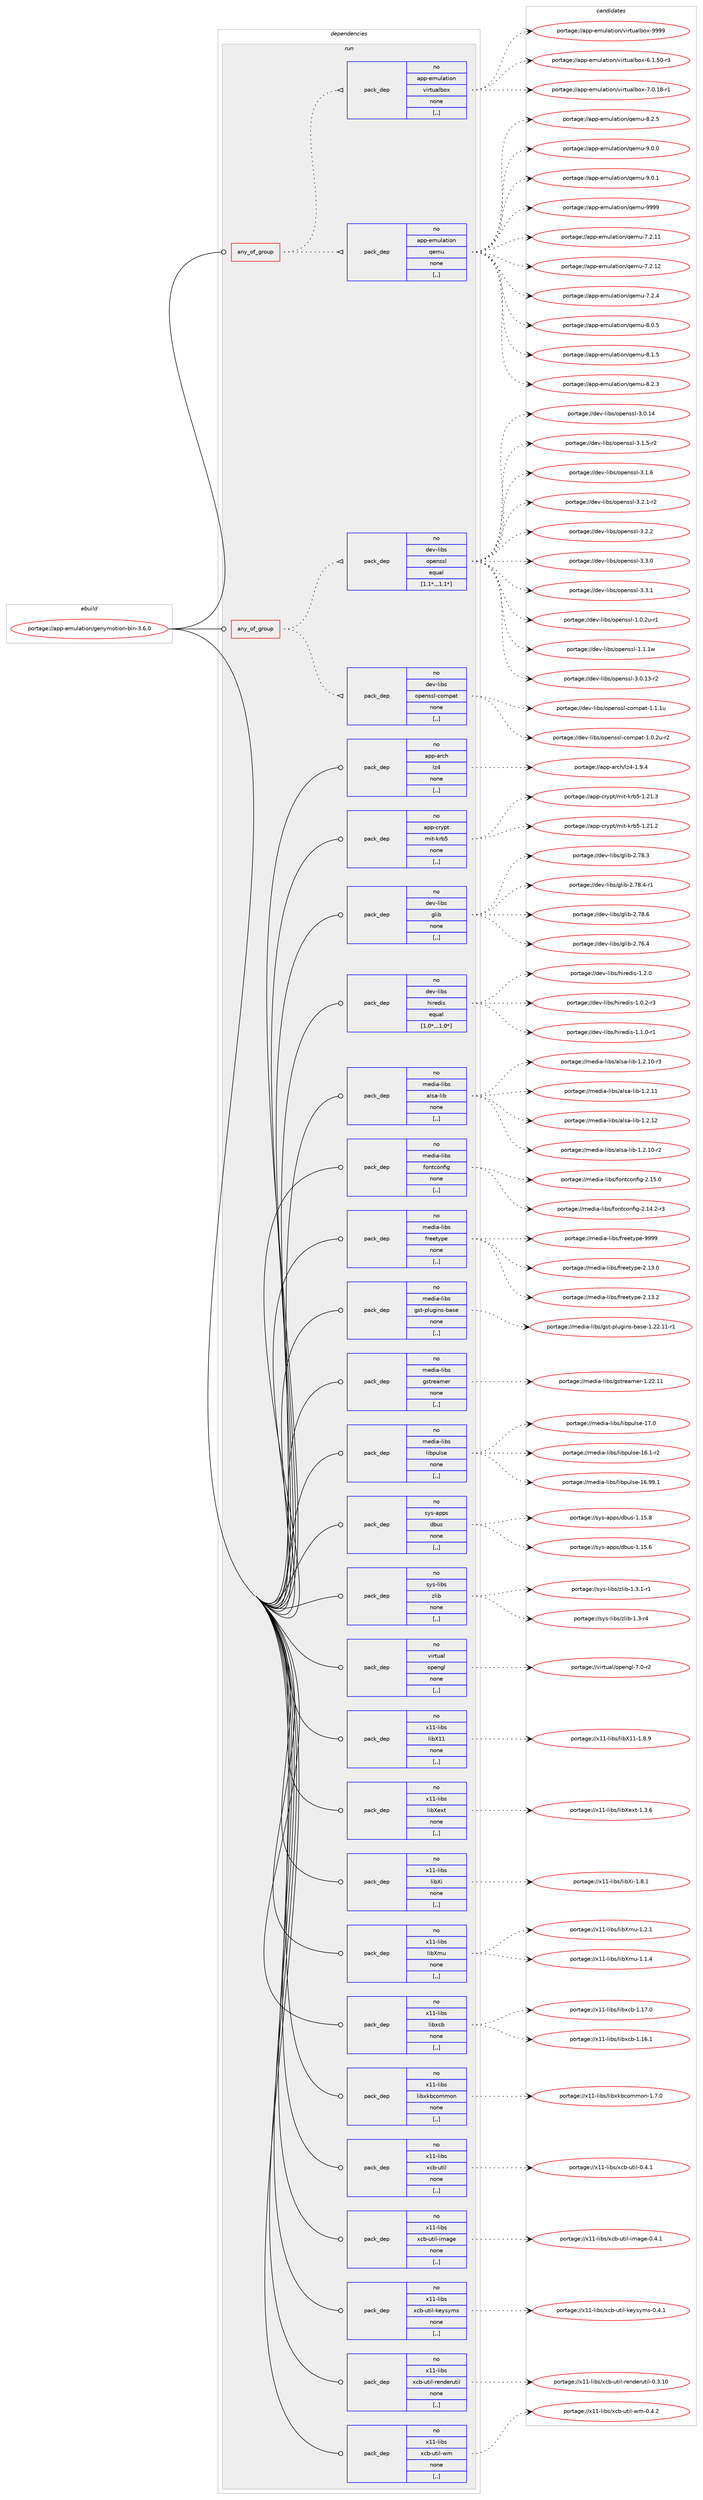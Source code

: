 digraph prolog {

# *************
# Graph options
# *************

newrank=true;
concentrate=true;
compound=true;
graph [rankdir=LR,fontname=Helvetica,fontsize=10,ranksep=1.5];#, ranksep=2.5, nodesep=0.2];
edge  [arrowhead=vee];
node  [fontname=Helvetica,fontsize=10];

# **********
# The ebuild
# **********

subgraph cluster_leftcol {
color=gray;
label=<<i>ebuild</i>>;
id [label="portage://app-emulation/genymotion-bin-3.6.0", color=red, width=4, href="../app-emulation/genymotion-bin-3.6.0.svg"];
}

# ****************
# The dependencies
# ****************

subgraph cluster_midcol {
color=gray;
label=<<i>dependencies</i>>;
subgraph cluster_compile {
fillcolor="#eeeeee";
style=filled;
label=<<i>compile</i>>;
}
subgraph cluster_compileandrun {
fillcolor="#eeeeee";
style=filled;
label=<<i>compile and run</i>>;
}
subgraph cluster_run {
fillcolor="#eeeeee";
style=filled;
label=<<i>run</i>>;
subgraph any123 {
dependency23836 [label=<<TABLE BORDER="0" CELLBORDER="1" CELLSPACING="0" CELLPADDING="4"><TR><TD CELLPADDING="10">any_of_group</TD></TR></TABLE>>, shape=none, color=red];subgraph pack17371 {
dependency23837 [label=<<TABLE BORDER="0" CELLBORDER="1" CELLSPACING="0" CELLPADDING="4" WIDTH="220"><TR><TD ROWSPAN="6" CELLPADDING="30">pack_dep</TD></TR><TR><TD WIDTH="110">no</TD></TR><TR><TD>app-emulation</TD></TR><TR><TD>qemu</TD></TR><TR><TD>none</TD></TR><TR><TD>[,,]</TD></TR></TABLE>>, shape=none, color=blue];
}
dependency23836:e -> dependency23837:w [weight=20,style="dotted",arrowhead="oinv"];
subgraph pack17372 {
dependency23838 [label=<<TABLE BORDER="0" CELLBORDER="1" CELLSPACING="0" CELLPADDING="4" WIDTH="220"><TR><TD ROWSPAN="6" CELLPADDING="30">pack_dep</TD></TR><TR><TD WIDTH="110">no</TD></TR><TR><TD>app-emulation</TD></TR><TR><TD>virtualbox</TD></TR><TR><TD>none</TD></TR><TR><TD>[,,]</TD></TR></TABLE>>, shape=none, color=blue];
}
dependency23836:e -> dependency23838:w [weight=20,style="dotted",arrowhead="oinv"];
}
id:e -> dependency23836:w [weight=20,style="solid",arrowhead="odot"];
subgraph any124 {
dependency23839 [label=<<TABLE BORDER="0" CELLBORDER="1" CELLSPACING="0" CELLPADDING="4"><TR><TD CELLPADDING="10">any_of_group</TD></TR></TABLE>>, shape=none, color=red];subgraph pack17373 {
dependency23840 [label=<<TABLE BORDER="0" CELLBORDER="1" CELLSPACING="0" CELLPADDING="4" WIDTH="220"><TR><TD ROWSPAN="6" CELLPADDING="30">pack_dep</TD></TR><TR><TD WIDTH="110">no</TD></TR><TR><TD>dev-libs</TD></TR><TR><TD>openssl-compat</TD></TR><TR><TD>none</TD></TR><TR><TD>[,,]</TD></TR></TABLE>>, shape=none, color=blue];
}
dependency23839:e -> dependency23840:w [weight=20,style="dotted",arrowhead="oinv"];
subgraph pack17374 {
dependency23841 [label=<<TABLE BORDER="0" CELLBORDER="1" CELLSPACING="0" CELLPADDING="4" WIDTH="220"><TR><TD ROWSPAN="6" CELLPADDING="30">pack_dep</TD></TR><TR><TD WIDTH="110">no</TD></TR><TR><TD>dev-libs</TD></TR><TR><TD>openssl</TD></TR><TR><TD>equal</TD></TR><TR><TD>[1.1*,,,1.1*]</TD></TR></TABLE>>, shape=none, color=blue];
}
dependency23839:e -> dependency23841:w [weight=20,style="dotted",arrowhead="oinv"];
}
id:e -> dependency23839:w [weight=20,style="solid",arrowhead="odot"];
subgraph pack17375 {
dependency23842 [label=<<TABLE BORDER="0" CELLBORDER="1" CELLSPACING="0" CELLPADDING="4" WIDTH="220"><TR><TD ROWSPAN="6" CELLPADDING="30">pack_dep</TD></TR><TR><TD WIDTH="110">no</TD></TR><TR><TD>app-arch</TD></TR><TR><TD>lz4</TD></TR><TR><TD>none</TD></TR><TR><TD>[,,]</TD></TR></TABLE>>, shape=none, color=blue];
}
id:e -> dependency23842:w [weight=20,style="solid",arrowhead="odot"];
subgraph pack17376 {
dependency23843 [label=<<TABLE BORDER="0" CELLBORDER="1" CELLSPACING="0" CELLPADDING="4" WIDTH="220"><TR><TD ROWSPAN="6" CELLPADDING="30">pack_dep</TD></TR><TR><TD WIDTH="110">no</TD></TR><TR><TD>app-crypt</TD></TR><TR><TD>mit-krb5</TD></TR><TR><TD>none</TD></TR><TR><TD>[,,]</TD></TR></TABLE>>, shape=none, color=blue];
}
id:e -> dependency23843:w [weight=20,style="solid",arrowhead="odot"];
subgraph pack17377 {
dependency23844 [label=<<TABLE BORDER="0" CELLBORDER="1" CELLSPACING="0" CELLPADDING="4" WIDTH="220"><TR><TD ROWSPAN="6" CELLPADDING="30">pack_dep</TD></TR><TR><TD WIDTH="110">no</TD></TR><TR><TD>dev-libs</TD></TR><TR><TD>glib</TD></TR><TR><TD>none</TD></TR><TR><TD>[,,]</TD></TR></TABLE>>, shape=none, color=blue];
}
id:e -> dependency23844:w [weight=20,style="solid",arrowhead="odot"];
subgraph pack17378 {
dependency23845 [label=<<TABLE BORDER="0" CELLBORDER="1" CELLSPACING="0" CELLPADDING="4" WIDTH="220"><TR><TD ROWSPAN="6" CELLPADDING="30">pack_dep</TD></TR><TR><TD WIDTH="110">no</TD></TR><TR><TD>dev-libs</TD></TR><TR><TD>hiredis</TD></TR><TR><TD>equal</TD></TR><TR><TD>[1.0*,,,1.0*]</TD></TR></TABLE>>, shape=none, color=blue];
}
id:e -> dependency23845:w [weight=20,style="solid",arrowhead="odot"];
subgraph pack17379 {
dependency23846 [label=<<TABLE BORDER="0" CELLBORDER="1" CELLSPACING="0" CELLPADDING="4" WIDTH="220"><TR><TD ROWSPAN="6" CELLPADDING="30">pack_dep</TD></TR><TR><TD WIDTH="110">no</TD></TR><TR><TD>media-libs</TD></TR><TR><TD>alsa-lib</TD></TR><TR><TD>none</TD></TR><TR><TD>[,,]</TD></TR></TABLE>>, shape=none, color=blue];
}
id:e -> dependency23846:w [weight=20,style="solid",arrowhead="odot"];
subgraph pack17380 {
dependency23847 [label=<<TABLE BORDER="0" CELLBORDER="1" CELLSPACING="0" CELLPADDING="4" WIDTH="220"><TR><TD ROWSPAN="6" CELLPADDING="30">pack_dep</TD></TR><TR><TD WIDTH="110">no</TD></TR><TR><TD>media-libs</TD></TR><TR><TD>fontconfig</TD></TR><TR><TD>none</TD></TR><TR><TD>[,,]</TD></TR></TABLE>>, shape=none, color=blue];
}
id:e -> dependency23847:w [weight=20,style="solid",arrowhead="odot"];
subgraph pack17381 {
dependency23848 [label=<<TABLE BORDER="0" CELLBORDER="1" CELLSPACING="0" CELLPADDING="4" WIDTH="220"><TR><TD ROWSPAN="6" CELLPADDING="30">pack_dep</TD></TR><TR><TD WIDTH="110">no</TD></TR><TR><TD>media-libs</TD></TR><TR><TD>freetype</TD></TR><TR><TD>none</TD></TR><TR><TD>[,,]</TD></TR></TABLE>>, shape=none, color=blue];
}
id:e -> dependency23848:w [weight=20,style="solid",arrowhead="odot"];
subgraph pack17382 {
dependency23849 [label=<<TABLE BORDER="0" CELLBORDER="1" CELLSPACING="0" CELLPADDING="4" WIDTH="220"><TR><TD ROWSPAN="6" CELLPADDING="30">pack_dep</TD></TR><TR><TD WIDTH="110">no</TD></TR><TR><TD>media-libs</TD></TR><TR><TD>gst-plugins-base</TD></TR><TR><TD>none</TD></TR><TR><TD>[,,]</TD></TR></TABLE>>, shape=none, color=blue];
}
id:e -> dependency23849:w [weight=20,style="solid",arrowhead="odot"];
subgraph pack17383 {
dependency23850 [label=<<TABLE BORDER="0" CELLBORDER="1" CELLSPACING="0" CELLPADDING="4" WIDTH="220"><TR><TD ROWSPAN="6" CELLPADDING="30">pack_dep</TD></TR><TR><TD WIDTH="110">no</TD></TR><TR><TD>media-libs</TD></TR><TR><TD>gstreamer</TD></TR><TR><TD>none</TD></TR><TR><TD>[,,]</TD></TR></TABLE>>, shape=none, color=blue];
}
id:e -> dependency23850:w [weight=20,style="solid",arrowhead="odot"];
subgraph pack17384 {
dependency23851 [label=<<TABLE BORDER="0" CELLBORDER="1" CELLSPACING="0" CELLPADDING="4" WIDTH="220"><TR><TD ROWSPAN="6" CELLPADDING="30">pack_dep</TD></TR><TR><TD WIDTH="110">no</TD></TR><TR><TD>media-libs</TD></TR><TR><TD>libpulse</TD></TR><TR><TD>none</TD></TR><TR><TD>[,,]</TD></TR></TABLE>>, shape=none, color=blue];
}
id:e -> dependency23851:w [weight=20,style="solid",arrowhead="odot"];
subgraph pack17385 {
dependency23852 [label=<<TABLE BORDER="0" CELLBORDER="1" CELLSPACING="0" CELLPADDING="4" WIDTH="220"><TR><TD ROWSPAN="6" CELLPADDING="30">pack_dep</TD></TR><TR><TD WIDTH="110">no</TD></TR><TR><TD>sys-apps</TD></TR><TR><TD>dbus</TD></TR><TR><TD>none</TD></TR><TR><TD>[,,]</TD></TR></TABLE>>, shape=none, color=blue];
}
id:e -> dependency23852:w [weight=20,style="solid",arrowhead="odot"];
subgraph pack17386 {
dependency23853 [label=<<TABLE BORDER="0" CELLBORDER="1" CELLSPACING="0" CELLPADDING="4" WIDTH="220"><TR><TD ROWSPAN="6" CELLPADDING="30">pack_dep</TD></TR><TR><TD WIDTH="110">no</TD></TR><TR><TD>sys-libs</TD></TR><TR><TD>zlib</TD></TR><TR><TD>none</TD></TR><TR><TD>[,,]</TD></TR></TABLE>>, shape=none, color=blue];
}
id:e -> dependency23853:w [weight=20,style="solid",arrowhead="odot"];
subgraph pack17387 {
dependency23854 [label=<<TABLE BORDER="0" CELLBORDER="1" CELLSPACING="0" CELLPADDING="4" WIDTH="220"><TR><TD ROWSPAN="6" CELLPADDING="30">pack_dep</TD></TR><TR><TD WIDTH="110">no</TD></TR><TR><TD>virtual</TD></TR><TR><TD>opengl</TD></TR><TR><TD>none</TD></TR><TR><TD>[,,]</TD></TR></TABLE>>, shape=none, color=blue];
}
id:e -> dependency23854:w [weight=20,style="solid",arrowhead="odot"];
subgraph pack17388 {
dependency23855 [label=<<TABLE BORDER="0" CELLBORDER="1" CELLSPACING="0" CELLPADDING="4" WIDTH="220"><TR><TD ROWSPAN="6" CELLPADDING="30">pack_dep</TD></TR><TR><TD WIDTH="110">no</TD></TR><TR><TD>x11-libs</TD></TR><TR><TD>libX11</TD></TR><TR><TD>none</TD></TR><TR><TD>[,,]</TD></TR></TABLE>>, shape=none, color=blue];
}
id:e -> dependency23855:w [weight=20,style="solid",arrowhead="odot"];
subgraph pack17389 {
dependency23856 [label=<<TABLE BORDER="0" CELLBORDER="1" CELLSPACING="0" CELLPADDING="4" WIDTH="220"><TR><TD ROWSPAN="6" CELLPADDING="30">pack_dep</TD></TR><TR><TD WIDTH="110">no</TD></TR><TR><TD>x11-libs</TD></TR><TR><TD>libXext</TD></TR><TR><TD>none</TD></TR><TR><TD>[,,]</TD></TR></TABLE>>, shape=none, color=blue];
}
id:e -> dependency23856:w [weight=20,style="solid",arrowhead="odot"];
subgraph pack17390 {
dependency23857 [label=<<TABLE BORDER="0" CELLBORDER="1" CELLSPACING="0" CELLPADDING="4" WIDTH="220"><TR><TD ROWSPAN="6" CELLPADDING="30">pack_dep</TD></TR><TR><TD WIDTH="110">no</TD></TR><TR><TD>x11-libs</TD></TR><TR><TD>libXi</TD></TR><TR><TD>none</TD></TR><TR><TD>[,,]</TD></TR></TABLE>>, shape=none, color=blue];
}
id:e -> dependency23857:w [weight=20,style="solid",arrowhead="odot"];
subgraph pack17391 {
dependency23858 [label=<<TABLE BORDER="0" CELLBORDER="1" CELLSPACING="0" CELLPADDING="4" WIDTH="220"><TR><TD ROWSPAN="6" CELLPADDING="30">pack_dep</TD></TR><TR><TD WIDTH="110">no</TD></TR><TR><TD>x11-libs</TD></TR><TR><TD>libXmu</TD></TR><TR><TD>none</TD></TR><TR><TD>[,,]</TD></TR></TABLE>>, shape=none, color=blue];
}
id:e -> dependency23858:w [weight=20,style="solid",arrowhead="odot"];
subgraph pack17392 {
dependency23859 [label=<<TABLE BORDER="0" CELLBORDER="1" CELLSPACING="0" CELLPADDING="4" WIDTH="220"><TR><TD ROWSPAN="6" CELLPADDING="30">pack_dep</TD></TR><TR><TD WIDTH="110">no</TD></TR><TR><TD>x11-libs</TD></TR><TR><TD>libxcb</TD></TR><TR><TD>none</TD></TR><TR><TD>[,,]</TD></TR></TABLE>>, shape=none, color=blue];
}
id:e -> dependency23859:w [weight=20,style="solid",arrowhead="odot"];
subgraph pack17393 {
dependency23860 [label=<<TABLE BORDER="0" CELLBORDER="1" CELLSPACING="0" CELLPADDING="4" WIDTH="220"><TR><TD ROWSPAN="6" CELLPADDING="30">pack_dep</TD></TR><TR><TD WIDTH="110">no</TD></TR><TR><TD>x11-libs</TD></TR><TR><TD>libxkbcommon</TD></TR><TR><TD>none</TD></TR><TR><TD>[,,]</TD></TR></TABLE>>, shape=none, color=blue];
}
id:e -> dependency23860:w [weight=20,style="solid",arrowhead="odot"];
subgraph pack17394 {
dependency23861 [label=<<TABLE BORDER="0" CELLBORDER="1" CELLSPACING="0" CELLPADDING="4" WIDTH="220"><TR><TD ROWSPAN="6" CELLPADDING="30">pack_dep</TD></TR><TR><TD WIDTH="110">no</TD></TR><TR><TD>x11-libs</TD></TR><TR><TD>xcb-util</TD></TR><TR><TD>none</TD></TR><TR><TD>[,,]</TD></TR></TABLE>>, shape=none, color=blue];
}
id:e -> dependency23861:w [weight=20,style="solid",arrowhead="odot"];
subgraph pack17395 {
dependency23862 [label=<<TABLE BORDER="0" CELLBORDER="1" CELLSPACING="0" CELLPADDING="4" WIDTH="220"><TR><TD ROWSPAN="6" CELLPADDING="30">pack_dep</TD></TR><TR><TD WIDTH="110">no</TD></TR><TR><TD>x11-libs</TD></TR><TR><TD>xcb-util-image</TD></TR><TR><TD>none</TD></TR><TR><TD>[,,]</TD></TR></TABLE>>, shape=none, color=blue];
}
id:e -> dependency23862:w [weight=20,style="solid",arrowhead="odot"];
subgraph pack17396 {
dependency23863 [label=<<TABLE BORDER="0" CELLBORDER="1" CELLSPACING="0" CELLPADDING="4" WIDTH="220"><TR><TD ROWSPAN="6" CELLPADDING="30">pack_dep</TD></TR><TR><TD WIDTH="110">no</TD></TR><TR><TD>x11-libs</TD></TR><TR><TD>xcb-util-keysyms</TD></TR><TR><TD>none</TD></TR><TR><TD>[,,]</TD></TR></TABLE>>, shape=none, color=blue];
}
id:e -> dependency23863:w [weight=20,style="solid",arrowhead="odot"];
subgraph pack17397 {
dependency23864 [label=<<TABLE BORDER="0" CELLBORDER="1" CELLSPACING="0" CELLPADDING="4" WIDTH="220"><TR><TD ROWSPAN="6" CELLPADDING="30">pack_dep</TD></TR><TR><TD WIDTH="110">no</TD></TR><TR><TD>x11-libs</TD></TR><TR><TD>xcb-util-renderutil</TD></TR><TR><TD>none</TD></TR><TR><TD>[,,]</TD></TR></TABLE>>, shape=none, color=blue];
}
id:e -> dependency23864:w [weight=20,style="solid",arrowhead="odot"];
subgraph pack17398 {
dependency23865 [label=<<TABLE BORDER="0" CELLBORDER="1" CELLSPACING="0" CELLPADDING="4" WIDTH="220"><TR><TD ROWSPAN="6" CELLPADDING="30">pack_dep</TD></TR><TR><TD WIDTH="110">no</TD></TR><TR><TD>x11-libs</TD></TR><TR><TD>xcb-util-wm</TD></TR><TR><TD>none</TD></TR><TR><TD>[,,]</TD></TR></TABLE>>, shape=none, color=blue];
}
id:e -> dependency23865:w [weight=20,style="solid",arrowhead="odot"];
}
}

# **************
# The candidates
# **************

subgraph cluster_choices {
rank=same;
color=gray;
label=<<i>candidates</i>>;

subgraph choice17371 {
color=black;
nodesep=1;
choice9711211245101109117108971161051111104711310110911745554650464949 [label="portage://app-emulation/qemu-7.2.11", color=red, width=4,href="../app-emulation/qemu-7.2.11.svg"];
choice9711211245101109117108971161051111104711310110911745554650464950 [label="portage://app-emulation/qemu-7.2.12", color=red, width=4,href="../app-emulation/qemu-7.2.12.svg"];
choice97112112451011091171089711610511111047113101109117455546504652 [label="portage://app-emulation/qemu-7.2.4", color=red, width=4,href="../app-emulation/qemu-7.2.4.svg"];
choice97112112451011091171089711610511111047113101109117455646484653 [label="portage://app-emulation/qemu-8.0.5", color=red, width=4,href="../app-emulation/qemu-8.0.5.svg"];
choice97112112451011091171089711610511111047113101109117455646494653 [label="portage://app-emulation/qemu-8.1.5", color=red, width=4,href="../app-emulation/qemu-8.1.5.svg"];
choice97112112451011091171089711610511111047113101109117455646504651 [label="portage://app-emulation/qemu-8.2.3", color=red, width=4,href="../app-emulation/qemu-8.2.3.svg"];
choice97112112451011091171089711610511111047113101109117455646504653 [label="portage://app-emulation/qemu-8.2.5", color=red, width=4,href="../app-emulation/qemu-8.2.5.svg"];
choice97112112451011091171089711610511111047113101109117455746484648 [label="portage://app-emulation/qemu-9.0.0", color=red, width=4,href="../app-emulation/qemu-9.0.0.svg"];
choice97112112451011091171089711610511111047113101109117455746484649 [label="portage://app-emulation/qemu-9.0.1", color=red, width=4,href="../app-emulation/qemu-9.0.1.svg"];
choice971121124510110911710897116105111110471131011091174557575757 [label="portage://app-emulation/qemu-9999", color=red, width=4,href="../app-emulation/qemu-9999.svg"];
dependency23837:e -> choice9711211245101109117108971161051111104711310110911745554650464949:w [style=dotted,weight="100"];
dependency23837:e -> choice9711211245101109117108971161051111104711310110911745554650464950:w [style=dotted,weight="100"];
dependency23837:e -> choice97112112451011091171089711610511111047113101109117455546504652:w [style=dotted,weight="100"];
dependency23837:e -> choice97112112451011091171089711610511111047113101109117455646484653:w [style=dotted,weight="100"];
dependency23837:e -> choice97112112451011091171089711610511111047113101109117455646494653:w [style=dotted,weight="100"];
dependency23837:e -> choice97112112451011091171089711610511111047113101109117455646504651:w [style=dotted,weight="100"];
dependency23837:e -> choice97112112451011091171089711610511111047113101109117455646504653:w [style=dotted,weight="100"];
dependency23837:e -> choice97112112451011091171089711610511111047113101109117455746484648:w [style=dotted,weight="100"];
dependency23837:e -> choice97112112451011091171089711610511111047113101109117455746484649:w [style=dotted,weight="100"];
dependency23837:e -> choice971121124510110911710897116105111110471131011091174557575757:w [style=dotted,weight="100"];
}
subgraph choice17372 {
color=black;
nodesep=1;
choice971121124510110911710897116105111110471181051141161179710898111120455446494653484511451 [label="portage://app-emulation/virtualbox-6.1.50-r3", color=red, width=4,href="../app-emulation/virtualbox-6.1.50-r3.svg"];
choice971121124510110911710897116105111110471181051141161179710898111120455546484649564511449 [label="portage://app-emulation/virtualbox-7.0.18-r1", color=red, width=4,href="../app-emulation/virtualbox-7.0.18-r1.svg"];
choice9711211245101109117108971161051111104711810511411611797108981111204557575757 [label="portage://app-emulation/virtualbox-9999", color=red, width=4,href="../app-emulation/virtualbox-9999.svg"];
dependency23838:e -> choice971121124510110911710897116105111110471181051141161179710898111120455446494653484511451:w [style=dotted,weight="100"];
dependency23838:e -> choice971121124510110911710897116105111110471181051141161179710898111120455546484649564511449:w [style=dotted,weight="100"];
dependency23838:e -> choice9711211245101109117108971161051111104711810511411611797108981111204557575757:w [style=dotted,weight="100"];
}
subgraph choice17373 {
color=black;
nodesep=1;
choice1001011184510810598115471111121011101151151084599111109112971164549464846501174511450 [label="portage://dev-libs/openssl-compat-1.0.2u-r2", color=red, width=4,href="../dev-libs/openssl-compat-1.0.2u-r2.svg"];
choice100101118451081059811547111112101110115115108459911110911297116454946494649117 [label="portage://dev-libs/openssl-compat-1.1.1u", color=red, width=4,href="../dev-libs/openssl-compat-1.1.1u.svg"];
dependency23840:e -> choice1001011184510810598115471111121011101151151084599111109112971164549464846501174511450:w [style=dotted,weight="100"];
dependency23840:e -> choice100101118451081059811547111112101110115115108459911110911297116454946494649117:w [style=dotted,weight="100"];
}
subgraph choice17374 {
color=black;
nodesep=1;
choice1001011184510810598115471111121011101151151084549464846501174511449 [label="portage://dev-libs/openssl-1.0.2u-r1", color=red, width=4,href="../dev-libs/openssl-1.0.2u-r1.svg"];
choice100101118451081059811547111112101110115115108454946494649119 [label="portage://dev-libs/openssl-1.1.1w", color=red, width=4,href="../dev-libs/openssl-1.1.1w.svg"];
choice100101118451081059811547111112101110115115108455146484649514511450 [label="portage://dev-libs/openssl-3.0.13-r2", color=red, width=4,href="../dev-libs/openssl-3.0.13-r2.svg"];
choice10010111845108105981154711111210111011511510845514648464952 [label="portage://dev-libs/openssl-3.0.14", color=red, width=4,href="../dev-libs/openssl-3.0.14.svg"];
choice1001011184510810598115471111121011101151151084551464946534511450 [label="portage://dev-libs/openssl-3.1.5-r2", color=red, width=4,href="../dev-libs/openssl-3.1.5-r2.svg"];
choice100101118451081059811547111112101110115115108455146494654 [label="portage://dev-libs/openssl-3.1.6", color=red, width=4,href="../dev-libs/openssl-3.1.6.svg"];
choice1001011184510810598115471111121011101151151084551465046494511450 [label="portage://dev-libs/openssl-3.2.1-r2", color=red, width=4,href="../dev-libs/openssl-3.2.1-r2.svg"];
choice100101118451081059811547111112101110115115108455146504650 [label="portage://dev-libs/openssl-3.2.2", color=red, width=4,href="../dev-libs/openssl-3.2.2.svg"];
choice100101118451081059811547111112101110115115108455146514648 [label="portage://dev-libs/openssl-3.3.0", color=red, width=4,href="../dev-libs/openssl-3.3.0.svg"];
choice100101118451081059811547111112101110115115108455146514649 [label="portage://dev-libs/openssl-3.3.1", color=red, width=4,href="../dev-libs/openssl-3.3.1.svg"];
dependency23841:e -> choice1001011184510810598115471111121011101151151084549464846501174511449:w [style=dotted,weight="100"];
dependency23841:e -> choice100101118451081059811547111112101110115115108454946494649119:w [style=dotted,weight="100"];
dependency23841:e -> choice100101118451081059811547111112101110115115108455146484649514511450:w [style=dotted,weight="100"];
dependency23841:e -> choice10010111845108105981154711111210111011511510845514648464952:w [style=dotted,weight="100"];
dependency23841:e -> choice1001011184510810598115471111121011101151151084551464946534511450:w [style=dotted,weight="100"];
dependency23841:e -> choice100101118451081059811547111112101110115115108455146494654:w [style=dotted,weight="100"];
dependency23841:e -> choice1001011184510810598115471111121011101151151084551465046494511450:w [style=dotted,weight="100"];
dependency23841:e -> choice100101118451081059811547111112101110115115108455146504650:w [style=dotted,weight="100"];
dependency23841:e -> choice100101118451081059811547111112101110115115108455146514648:w [style=dotted,weight="100"];
dependency23841:e -> choice100101118451081059811547111112101110115115108455146514649:w [style=dotted,weight="100"];
}
subgraph choice17375 {
color=black;
nodesep=1;
choice971121124597114991044710812252454946574652 [label="portage://app-arch/lz4-1.9.4", color=red, width=4,href="../app-arch/lz4-1.9.4.svg"];
dependency23842:e -> choice971121124597114991044710812252454946574652:w [style=dotted,weight="100"];
}
subgraph choice17376 {
color=black;
nodesep=1;
choice9711211245991141211121164710910511645107114985345494650494650 [label="portage://app-crypt/mit-krb5-1.21.2", color=red, width=4,href="../app-crypt/mit-krb5-1.21.2.svg"];
choice9711211245991141211121164710910511645107114985345494650494651 [label="portage://app-crypt/mit-krb5-1.21.3", color=red, width=4,href="../app-crypt/mit-krb5-1.21.3.svg"];
dependency23843:e -> choice9711211245991141211121164710910511645107114985345494650494650:w [style=dotted,weight="100"];
dependency23843:e -> choice9711211245991141211121164710910511645107114985345494650494651:w [style=dotted,weight="100"];
}
subgraph choice17377 {
color=black;
nodesep=1;
choice1001011184510810598115471031081059845504655544652 [label="portage://dev-libs/glib-2.76.4", color=red, width=4,href="../dev-libs/glib-2.76.4.svg"];
choice1001011184510810598115471031081059845504655564651 [label="portage://dev-libs/glib-2.78.3", color=red, width=4,href="../dev-libs/glib-2.78.3.svg"];
choice10010111845108105981154710310810598455046555646524511449 [label="portage://dev-libs/glib-2.78.4-r1", color=red, width=4,href="../dev-libs/glib-2.78.4-r1.svg"];
choice1001011184510810598115471031081059845504655564654 [label="portage://dev-libs/glib-2.78.6", color=red, width=4,href="../dev-libs/glib-2.78.6.svg"];
dependency23844:e -> choice1001011184510810598115471031081059845504655544652:w [style=dotted,weight="100"];
dependency23844:e -> choice1001011184510810598115471031081059845504655564651:w [style=dotted,weight="100"];
dependency23844:e -> choice10010111845108105981154710310810598455046555646524511449:w [style=dotted,weight="100"];
dependency23844:e -> choice1001011184510810598115471031081059845504655564654:w [style=dotted,weight="100"];
}
subgraph choice17378 {
color=black;
nodesep=1;
choice1001011184510810598115471041051141011001051154549464846504511451 [label="portage://dev-libs/hiredis-1.0.2-r3", color=red, width=4,href="../dev-libs/hiredis-1.0.2-r3.svg"];
choice1001011184510810598115471041051141011001051154549464946484511449 [label="portage://dev-libs/hiredis-1.1.0-r1", color=red, width=4,href="../dev-libs/hiredis-1.1.0-r1.svg"];
choice100101118451081059811547104105114101100105115454946504648 [label="portage://dev-libs/hiredis-1.2.0", color=red, width=4,href="../dev-libs/hiredis-1.2.0.svg"];
dependency23845:e -> choice1001011184510810598115471041051141011001051154549464846504511451:w [style=dotted,weight="100"];
dependency23845:e -> choice1001011184510810598115471041051141011001051154549464946484511449:w [style=dotted,weight="100"];
dependency23845:e -> choice100101118451081059811547104105114101100105115454946504648:w [style=dotted,weight="100"];
}
subgraph choice17379 {
color=black;
nodesep=1;
choice1091011001059745108105981154797108115974510810598454946504649484511450 [label="portage://media-libs/alsa-lib-1.2.10-r2", color=red, width=4,href="../media-libs/alsa-lib-1.2.10-r2.svg"];
choice1091011001059745108105981154797108115974510810598454946504649484511451 [label="portage://media-libs/alsa-lib-1.2.10-r3", color=red, width=4,href="../media-libs/alsa-lib-1.2.10-r3.svg"];
choice109101100105974510810598115479710811597451081059845494650464949 [label="portage://media-libs/alsa-lib-1.2.11", color=red, width=4,href="../media-libs/alsa-lib-1.2.11.svg"];
choice109101100105974510810598115479710811597451081059845494650464950 [label="portage://media-libs/alsa-lib-1.2.12", color=red, width=4,href="../media-libs/alsa-lib-1.2.12.svg"];
dependency23846:e -> choice1091011001059745108105981154797108115974510810598454946504649484511450:w [style=dotted,weight="100"];
dependency23846:e -> choice1091011001059745108105981154797108115974510810598454946504649484511451:w [style=dotted,weight="100"];
dependency23846:e -> choice109101100105974510810598115479710811597451081059845494650464949:w [style=dotted,weight="100"];
dependency23846:e -> choice109101100105974510810598115479710811597451081059845494650464950:w [style=dotted,weight="100"];
}
subgraph choice17380 {
color=black;
nodesep=1;
choice1091011001059745108105981154710211111011699111110102105103455046495246504511451 [label="portage://media-libs/fontconfig-2.14.2-r3", color=red, width=4,href="../media-libs/fontconfig-2.14.2-r3.svg"];
choice109101100105974510810598115471021111101169911111010210510345504649534648 [label="portage://media-libs/fontconfig-2.15.0", color=red, width=4,href="../media-libs/fontconfig-2.15.0.svg"];
dependency23847:e -> choice1091011001059745108105981154710211111011699111110102105103455046495246504511451:w [style=dotted,weight="100"];
dependency23847:e -> choice109101100105974510810598115471021111101169911111010210510345504649534648:w [style=dotted,weight="100"];
}
subgraph choice17381 {
color=black;
nodesep=1;
choice1091011001059745108105981154710211410110111612111210145504649514648 [label="portage://media-libs/freetype-2.13.0", color=red, width=4,href="../media-libs/freetype-2.13.0.svg"];
choice1091011001059745108105981154710211410110111612111210145504649514650 [label="portage://media-libs/freetype-2.13.2", color=red, width=4,href="../media-libs/freetype-2.13.2.svg"];
choice109101100105974510810598115471021141011011161211121014557575757 [label="portage://media-libs/freetype-9999", color=red, width=4,href="../media-libs/freetype-9999.svg"];
dependency23848:e -> choice1091011001059745108105981154710211410110111612111210145504649514648:w [style=dotted,weight="100"];
dependency23848:e -> choice1091011001059745108105981154710211410110111612111210145504649514650:w [style=dotted,weight="100"];
dependency23848:e -> choice109101100105974510810598115471021141011011161211121014557575757:w [style=dotted,weight="100"];
}
subgraph choice17382 {
color=black;
nodesep=1;
choice109101100105974510810598115471031151164511210811710310511011545989711510145494650504649494511449 [label="portage://media-libs/gst-plugins-base-1.22.11-r1", color=red, width=4,href="../media-libs/gst-plugins-base-1.22.11-r1.svg"];
dependency23849:e -> choice109101100105974510810598115471031151164511210811710310511011545989711510145494650504649494511449:w [style=dotted,weight="100"];
}
subgraph choice17383 {
color=black;
nodesep=1;
choice10910110010597451081059811547103115116114101971091011144549465050464949 [label="portage://media-libs/gstreamer-1.22.11", color=red, width=4,href="../media-libs/gstreamer-1.22.11.svg"];
dependency23850:e -> choice10910110010597451081059811547103115116114101971091011144549465050464949:w [style=dotted,weight="100"];
}
subgraph choice17384 {
color=black;
nodesep=1;
choice109101100105974510810598115471081059811211710811510145495446494511450 [label="portage://media-libs/libpulse-16.1-r2", color=red, width=4,href="../media-libs/libpulse-16.1-r2.svg"];
choice10910110010597451081059811547108105981121171081151014549544657574649 [label="portage://media-libs/libpulse-16.99.1", color=red, width=4,href="../media-libs/libpulse-16.99.1.svg"];
choice10910110010597451081059811547108105981121171081151014549554648 [label="portage://media-libs/libpulse-17.0", color=red, width=4,href="../media-libs/libpulse-17.0.svg"];
dependency23851:e -> choice109101100105974510810598115471081059811211710811510145495446494511450:w [style=dotted,weight="100"];
dependency23851:e -> choice10910110010597451081059811547108105981121171081151014549544657574649:w [style=dotted,weight="100"];
dependency23851:e -> choice10910110010597451081059811547108105981121171081151014549554648:w [style=dotted,weight="100"];
}
subgraph choice17385 {
color=black;
nodesep=1;
choice1151211154597112112115471009811711545494649534654 [label="portage://sys-apps/dbus-1.15.6", color=red, width=4,href="../sys-apps/dbus-1.15.6.svg"];
choice1151211154597112112115471009811711545494649534656 [label="portage://sys-apps/dbus-1.15.8", color=red, width=4,href="../sys-apps/dbus-1.15.8.svg"];
dependency23852:e -> choice1151211154597112112115471009811711545494649534654:w [style=dotted,weight="100"];
dependency23852:e -> choice1151211154597112112115471009811711545494649534656:w [style=dotted,weight="100"];
}
subgraph choice17386 {
color=black;
nodesep=1;
choice11512111545108105981154712210810598454946514511452 [label="portage://sys-libs/zlib-1.3-r4", color=red, width=4,href="../sys-libs/zlib-1.3-r4.svg"];
choice115121115451081059811547122108105984549465146494511449 [label="portage://sys-libs/zlib-1.3.1-r1", color=red, width=4,href="../sys-libs/zlib-1.3.1-r1.svg"];
dependency23853:e -> choice11512111545108105981154712210810598454946514511452:w [style=dotted,weight="100"];
dependency23853:e -> choice115121115451081059811547122108105984549465146494511449:w [style=dotted,weight="100"];
}
subgraph choice17387 {
color=black;
nodesep=1;
choice1181051141161179710847111112101110103108455546484511450 [label="portage://virtual/opengl-7.0-r2", color=red, width=4,href="../virtual/opengl-7.0-r2.svg"];
dependency23854:e -> choice1181051141161179710847111112101110103108455546484511450:w [style=dotted,weight="100"];
}
subgraph choice17388 {
color=black;
nodesep=1;
choice120494945108105981154710810598884949454946564657 [label="portage://x11-libs/libX11-1.8.9", color=red, width=4,href="../x11-libs/libX11-1.8.9.svg"];
dependency23855:e -> choice120494945108105981154710810598884949454946564657:w [style=dotted,weight="100"];
}
subgraph choice17389 {
color=black;
nodesep=1;
choice12049494510810598115471081059888101120116454946514654 [label="portage://x11-libs/libXext-1.3.6", color=red, width=4,href="../x11-libs/libXext-1.3.6.svg"];
dependency23856:e -> choice12049494510810598115471081059888101120116454946514654:w [style=dotted,weight="100"];
}
subgraph choice17390 {
color=black;
nodesep=1;
choice12049494510810598115471081059888105454946564649 [label="portage://x11-libs/libXi-1.8.1", color=red, width=4,href="../x11-libs/libXi-1.8.1.svg"];
dependency23857:e -> choice12049494510810598115471081059888105454946564649:w [style=dotted,weight="100"];
}
subgraph choice17391 {
color=black;
nodesep=1;
choice12049494510810598115471081059888109117454946494652 [label="portage://x11-libs/libXmu-1.1.4", color=red, width=4,href="../x11-libs/libXmu-1.1.4.svg"];
choice12049494510810598115471081059888109117454946504649 [label="portage://x11-libs/libXmu-1.2.1", color=red, width=4,href="../x11-libs/libXmu-1.2.1.svg"];
dependency23858:e -> choice12049494510810598115471081059888109117454946494652:w [style=dotted,weight="100"];
dependency23858:e -> choice12049494510810598115471081059888109117454946504649:w [style=dotted,weight="100"];
}
subgraph choice17392 {
color=black;
nodesep=1;
choice120494945108105981154710810598120999845494649544649 [label="portage://x11-libs/libxcb-1.16.1", color=red, width=4,href="../x11-libs/libxcb-1.16.1.svg"];
choice120494945108105981154710810598120999845494649554648 [label="portage://x11-libs/libxcb-1.17.0", color=red, width=4,href="../x11-libs/libxcb-1.17.0.svg"];
dependency23859:e -> choice120494945108105981154710810598120999845494649544649:w [style=dotted,weight="100"];
dependency23859:e -> choice120494945108105981154710810598120999845494649554648:w [style=dotted,weight="100"];
}
subgraph choice17393 {
color=black;
nodesep=1;
choice1204949451081059811547108105981201079899111109109111110454946554648 [label="portage://x11-libs/libxkbcommon-1.7.0", color=red, width=4,href="../x11-libs/libxkbcommon-1.7.0.svg"];
dependency23860:e -> choice1204949451081059811547108105981201079899111109109111110454946554648:w [style=dotted,weight="100"];
}
subgraph choice17394 {
color=black;
nodesep=1;
choice1204949451081059811547120999845117116105108454846524649 [label="portage://x11-libs/xcb-util-0.4.1", color=red, width=4,href="../x11-libs/xcb-util-0.4.1.svg"];
dependency23861:e -> choice1204949451081059811547120999845117116105108454846524649:w [style=dotted,weight="100"];
}
subgraph choice17395 {
color=black;
nodesep=1;
choice12049494510810598115471209998451171161051084510510997103101454846524649 [label="portage://x11-libs/xcb-util-image-0.4.1", color=red, width=4,href="../x11-libs/xcb-util-image-0.4.1.svg"];
dependency23862:e -> choice12049494510810598115471209998451171161051084510510997103101454846524649:w [style=dotted,weight="100"];
}
subgraph choice17396 {
color=black;
nodesep=1;
choice120494945108105981154712099984511711610510845107101121115121109115454846524649 [label="portage://x11-libs/xcb-util-keysyms-0.4.1", color=red, width=4,href="../x11-libs/xcb-util-keysyms-0.4.1.svg"];
dependency23863:e -> choice120494945108105981154712099984511711610510845107101121115121109115454846524649:w [style=dotted,weight="100"];
}
subgraph choice17397 {
color=black;
nodesep=1;
choice12049494510810598115471209998451171161051084511410111010010111411711610510845484651464948 [label="portage://x11-libs/xcb-util-renderutil-0.3.10", color=red, width=4,href="../x11-libs/xcb-util-renderutil-0.3.10.svg"];
dependency23864:e -> choice12049494510810598115471209998451171161051084511410111010010111411711610510845484651464948:w [style=dotted,weight="100"];
}
subgraph choice17398 {
color=black;
nodesep=1;
choice120494945108105981154712099984511711610510845119109454846524650 [label="portage://x11-libs/xcb-util-wm-0.4.2", color=red, width=4,href="../x11-libs/xcb-util-wm-0.4.2.svg"];
dependency23865:e -> choice120494945108105981154712099984511711610510845119109454846524650:w [style=dotted,weight="100"];
}
}

}
